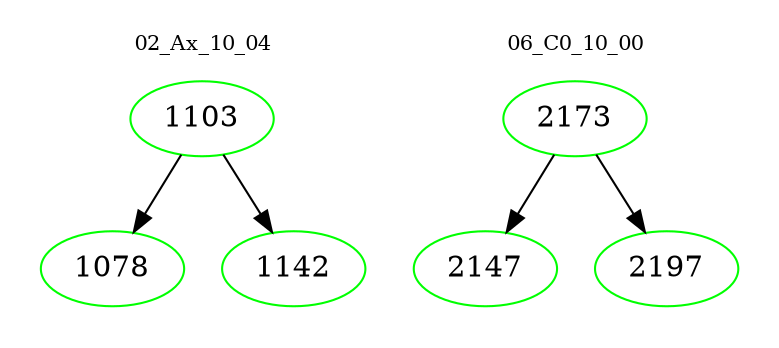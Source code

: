 digraph{
subgraph cluster_0 {
color = white
label = "02_Ax_10_04";
fontsize=10;
T0_1103 [label="1103", color="green"]
T0_1103 -> T0_1078 [color="black"]
T0_1078 [label="1078", color="green"]
T0_1103 -> T0_1142 [color="black"]
T0_1142 [label="1142", color="green"]
}
subgraph cluster_1 {
color = white
label = "06_C0_10_00";
fontsize=10;
T1_2173 [label="2173", color="green"]
T1_2173 -> T1_2147 [color="black"]
T1_2147 [label="2147", color="green"]
T1_2173 -> T1_2197 [color="black"]
T1_2197 [label="2197", color="green"]
}
}
